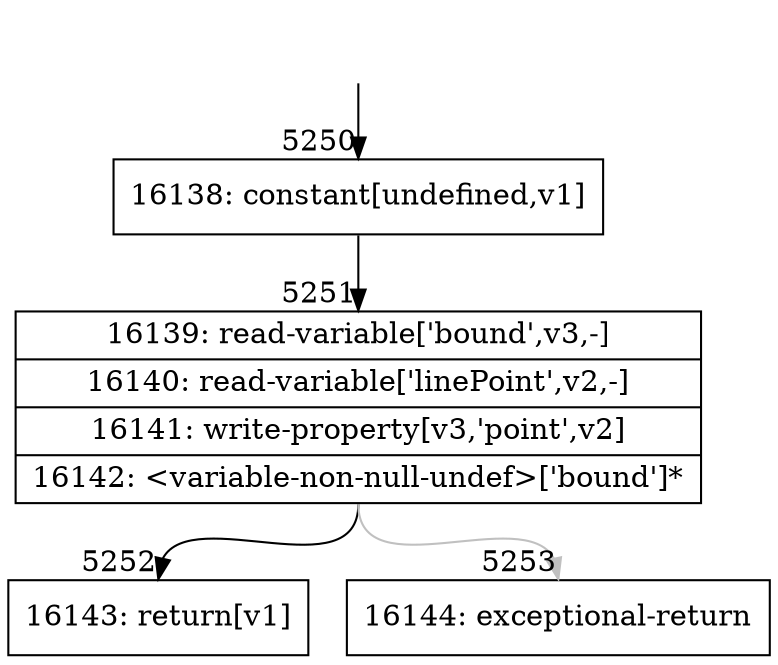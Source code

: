 digraph {
rankdir="TD"
BB_entry502[shape=none,label=""];
BB_entry502 -> BB5250 [tailport=s, headport=n, headlabel="    5250"]
BB5250 [shape=record label="{16138: constant[undefined,v1]}" ] 
BB5250 -> BB5251 [tailport=s, headport=n, headlabel="      5251"]
BB5251 [shape=record label="{16139: read-variable['bound',v3,-]|16140: read-variable['linePoint',v2,-]|16141: write-property[v3,'point',v2]|16142: \<variable-non-null-undef\>['bound']*}" ] 
BB5251 -> BB5252 [tailport=s, headport=n, headlabel="      5252"]
BB5251 -> BB5253 [tailport=s, headport=n, color=gray, headlabel="      5253"]
BB5252 [shape=record label="{16143: return[v1]}" ] 
BB5253 [shape=record label="{16144: exceptional-return}" ] 
//#$~ 3068
}
